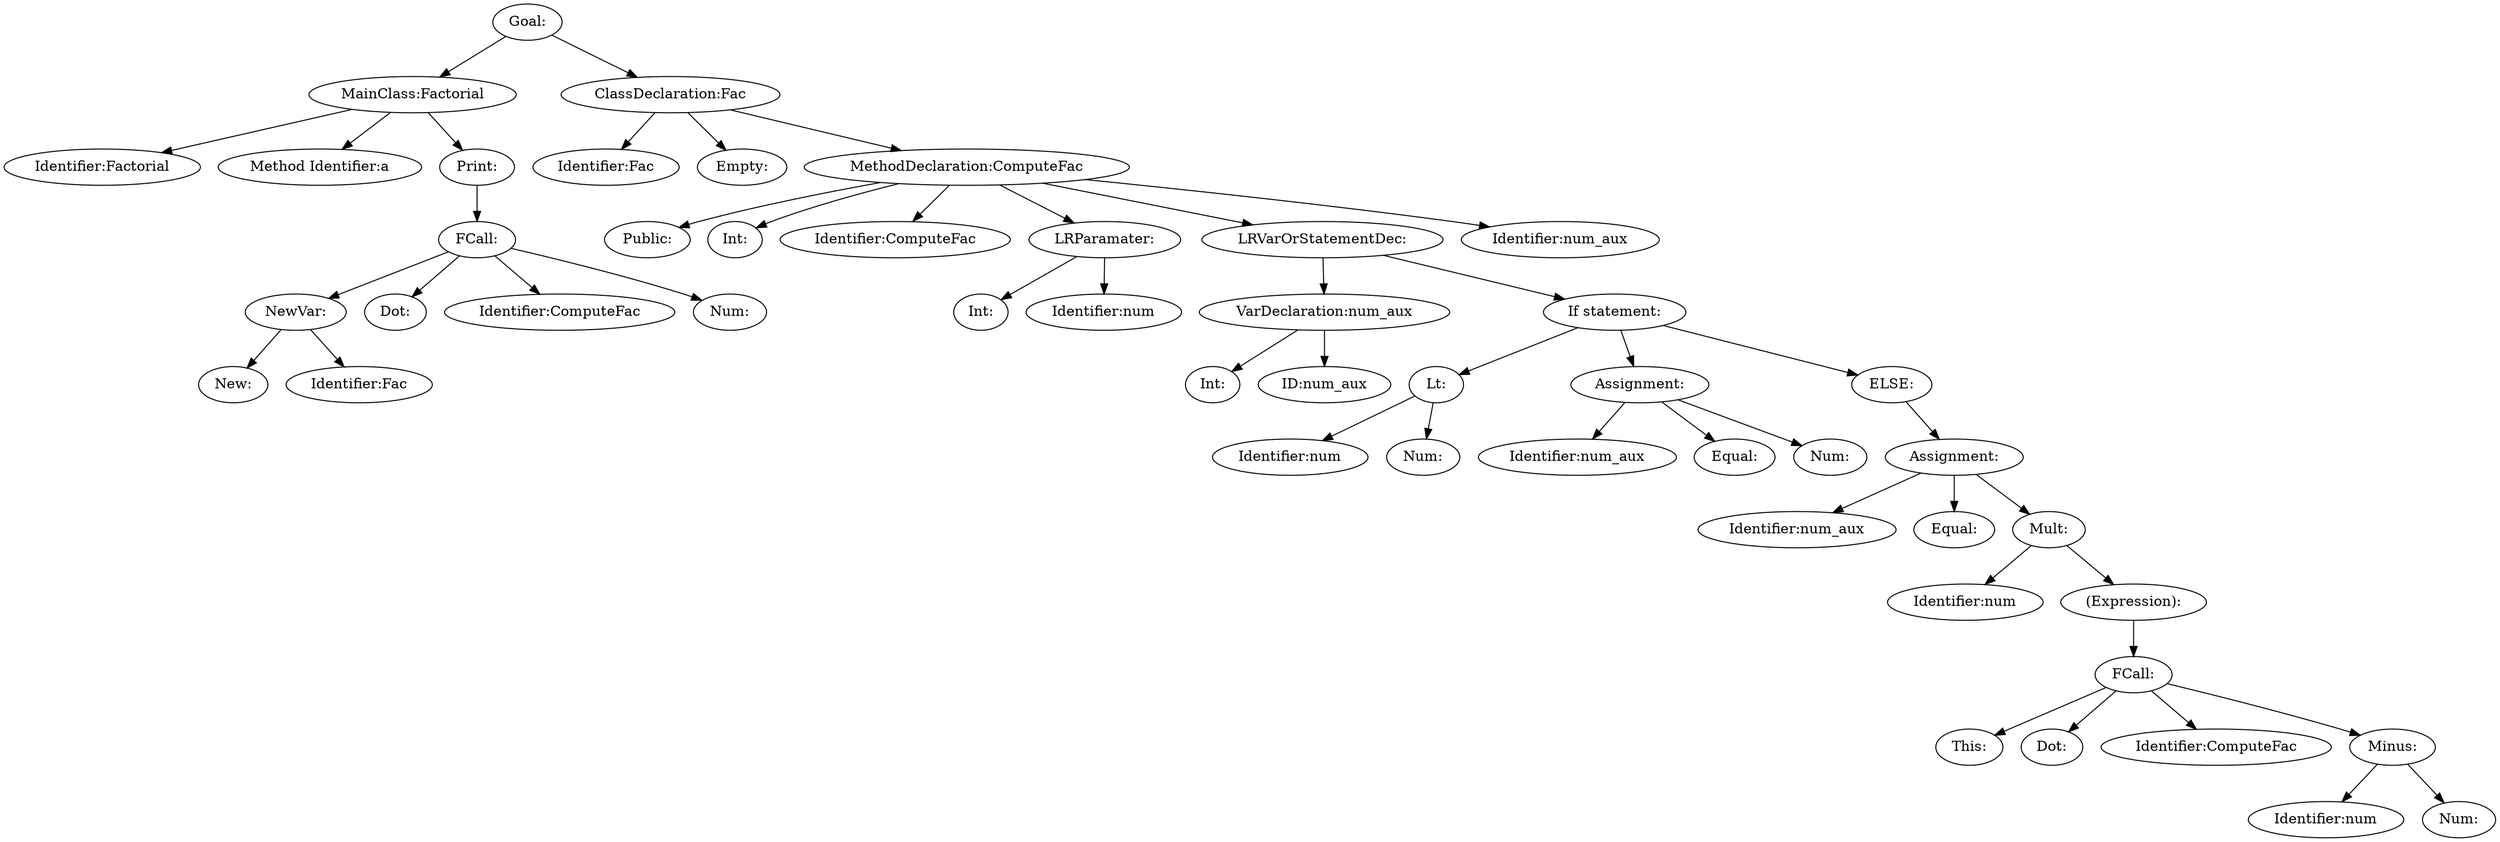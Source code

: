digraph {
n0 [label="Goal:"];
n1 [label="MainClass:Factorial"];
n2 [label="Identifier:Factorial"];
n1 -> n2
n3 [label="Method Identifier:a"];
n1 -> n3
n4 [label="Print:"];
n5 [label="FCall:"];
n6 [label="NewVar:"];
n7 [label="New:"];
n6 -> n7
n8 [label="Identifier:Fac"];
n6 -> n8
n5 -> n6
n9 [label="Dot:"];
n5 -> n9
n10 [label="Identifier:ComputeFac"];
n5 -> n10
n11 [label="Num:"];
n5 -> n11
n4 -> n5
n1 -> n4
n0 -> n1
n12 [label="ClassDeclaration:Fac"];
n13 [label="Identifier:Fac"];
n12 -> n13
n14 [label="Empty:"];
n12 -> n14
n15 [label="MethodDeclaration:ComputeFac"];
n16 [label="Public:"];
n15 -> n16
n17 [label="Int:"];
n15 -> n17
n18 [label="Identifier:ComputeFac"];
n15 -> n18
n19 [label="LRParamater:"];
n20 [label="Int:"];
n19 -> n20
n21 [label="Identifier:num"];
n19 -> n21
n15 -> n19
n22 [label="LRVarOrStatementDec:"];
n23 [label="VarDeclaration:num_aux"];
n24 [label="Int:"];
n23 -> n24
n25 [label="ID:num_aux"];
n23 -> n25
n22 -> n23
n26 [label="If statement:"];
n27 [label="Lt:"];
n28 [label="Identifier:num"];
n27 -> n28
n29 [label="Num:"];
n27 -> n29
n26 -> n27
n30 [label="Assignment:"];
n31 [label="Identifier:num_aux"];
n30 -> n31
n32 [label="Equal:"];
n30 -> n32
n33 [label="Num:"];
n30 -> n33
n26 -> n30
n34 [label="ELSE:"];
n35 [label="Assignment:"];
n36 [label="Identifier:num_aux"];
n35 -> n36
n37 [label="Equal:"];
n35 -> n37
n38 [label="Mult:"];
n39 [label="Identifier:num"];
n38 -> n39
n40 [label="(Expression):"];
n41 [label="FCall:"];
n42 [label="This:"];
n41 -> n42
n43 [label="Dot:"];
n41 -> n43
n44 [label="Identifier:ComputeFac"];
n41 -> n44
n45 [label="Minus:"];
n46 [label="Identifier:num"];
n45 -> n46
n47 [label="Num:"];
n45 -> n47
n41 -> n45
n40 -> n41
n38 -> n40
n35 -> n38
n34 -> n35
n26 -> n34
n22 -> n26
n15 -> n22
n48 [label="Identifier:num_aux"];
n15 -> n48
n12 -> n15
n0 -> n12
}
